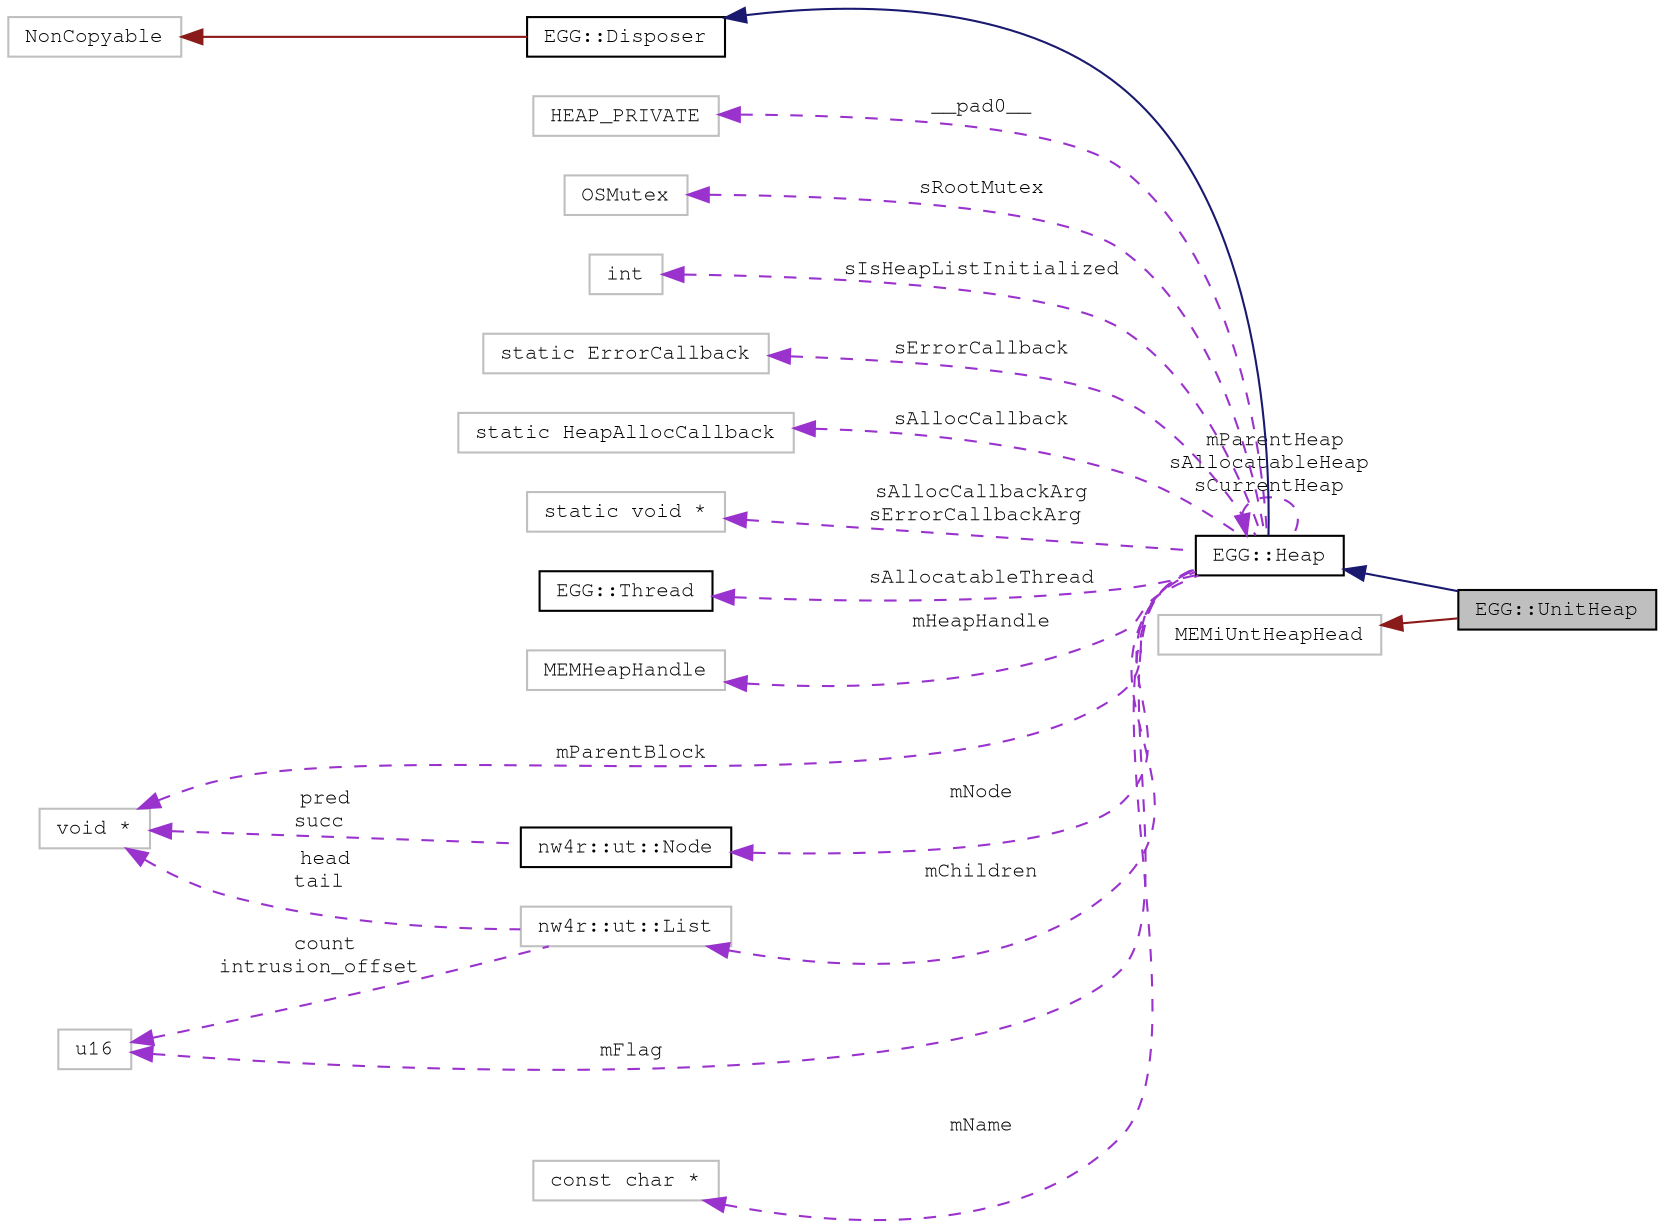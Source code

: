 digraph "EGG::UnitHeap"
{
 // LATEX_PDF_SIZE
  edge [fontname="FreeMono",fontsize="10",labelfontname="FreeMono",labelfontsize="10"];
  node [fontname="FreeMono",fontsize="10",shape=record];
  rankdir="LR";
  Node1 [label="EGG::UnitHeap",height=0.2,width=0.4,color="black", fillcolor="grey75", style="filled", fontcolor="black",tooltip=" "];
  Node2 -> Node1 [dir="back",color="midnightblue",fontsize="10",style="solid",fontname="FreeMono"];
  Node2 [label="EGG::Heap",height=0.2,width=0.4,color="black", fillcolor="white", style="filled",URL="$class_e_g_g_1_1_heap.html",tooltip="Base Heap class."];
  Node3 -> Node2 [dir="back",color="midnightblue",fontsize="10",style="solid",fontname="FreeMono"];
  Node3 [label="EGG::Disposer",height=0.2,width=0.4,color="black", fillcolor="white", style="filled",URL="$class_e_g_g_1_1_disposer.html",tooltip="Base class for garbage-collected objects."];
  Node4 -> Node3 [dir="back",color="firebrick4",fontsize="10",style="solid",fontname="FreeMono"];
  Node4 [label="NonCopyable",height=0.2,width=0.4,color="grey75", fillcolor="white", style="filled",URL="$class_non_copyable.html",tooltip=" "];
  Node5 -> Node2 [dir="back",color="darkorchid3",fontsize="10",style="dashed",label=" __pad0__" ,fontname="FreeMono"];
  Node5 [label="HEAP_PRIVATE",height=0.2,width=0.4,color="grey75", fillcolor="white", style="filled",tooltip=" "];
  Node6 -> Node2 [dir="back",color="darkorchid3",fontsize="10",style="dashed",label=" sRootMutex" ,fontname="FreeMono"];
  Node6 [label="OSMutex",height=0.2,width=0.4,color="grey75", fillcolor="white", style="filled",tooltip=" "];
  Node2 -> Node2 [dir="back",color="darkorchid3",fontsize="10",style="dashed",label=" mParentHeap\nsAllocatableHeap\nsCurrentHeap" ,fontname="FreeMono"];
  Node7 -> Node2 [dir="back",color="darkorchid3",fontsize="10",style="dashed",label=" sIsHeapListInitialized" ,fontname="FreeMono"];
  Node7 [label="int",height=0.2,width=0.4,color="grey75", fillcolor="white", style="filled",tooltip=" "];
  Node8 -> Node2 [dir="back",color="darkorchid3",fontsize="10",style="dashed",label=" sErrorCallback" ,fontname="FreeMono"];
  Node8 [label="static ErrorCallback",height=0.2,width=0.4,color="grey75", fillcolor="white", style="filled",tooltip=" "];
  Node9 -> Node2 [dir="back",color="darkorchid3",fontsize="10",style="dashed",label=" sAllocCallback" ,fontname="FreeMono"];
  Node9 [label="static HeapAllocCallback",height=0.2,width=0.4,color="grey75", fillcolor="white", style="filled",tooltip=" "];
  Node10 -> Node2 [dir="back",color="darkorchid3",fontsize="10",style="dashed",label=" sAllocCallbackArg\nsErrorCallbackArg" ,fontname="FreeMono"];
  Node10 [label="static void *",height=0.2,width=0.4,color="grey75", fillcolor="white", style="filled",tooltip=" "];
  Node11 -> Node2 [dir="back",color="darkorchid3",fontsize="10",style="dashed",label=" sAllocatableThread" ,fontname="FreeMono"];
  Node11 [label="EGG::Thread",height=0.2,width=0.4,color="black", fillcolor="white", style="filled",URL="$class_e_g_g_1_1_thread.html",tooltip="Wrapper for OSThread."];
  Node12 -> Node2 [dir="back",color="darkorchid3",fontsize="10",style="dashed",label=" mHeapHandle" ,fontname="FreeMono"];
  Node12 [label="MEMHeapHandle",height=0.2,width=0.4,color="grey75", fillcolor="white", style="filled",tooltip=" "];
  Node13 -> Node2 [dir="back",color="darkorchid3",fontsize="10",style="dashed",label=" mParentBlock" ,fontname="FreeMono"];
  Node13 [label="void *",height=0.2,width=0.4,color="grey75", fillcolor="white", style="filled",tooltip=" "];
  Node14 -> Node2 [dir="back",color="darkorchid3",fontsize="10",style="dashed",label=" mFlag" ,fontname="FreeMono"];
  Node14 [label="u16",height=0.2,width=0.4,color="grey75", fillcolor="white", style="filled",URL="$classu16.html",tooltip=" "];
  Node15 -> Node2 [dir="back",color="darkorchid3",fontsize="10",style="dashed",label=" mNode" ,fontname="FreeMono"];
  Node15 [label="nw4r::ut::Node",height=0.2,width=0.4,color="black", fillcolor="white", style="filled",URL="$structnw4r_1_1ut_1_1_node.html",tooltip="Bidirectional list node."];
  Node13 -> Node15 [dir="back",color="darkorchid3",fontsize="10",style="dashed",label=" pred\nsucc" ,fontname="FreeMono"];
  Node16 -> Node2 [dir="back",color="darkorchid3",fontsize="10",style="dashed",label=" mChildren" ,fontname="FreeMono"];
  Node16 [label="nw4r::ut::List",height=0.2,width=0.4,color="grey75", fillcolor="white", style="filled",URL="$structnw4r_1_1ut_1_1_list.html",tooltip=" "];
  Node13 -> Node16 [dir="back",color="darkorchid3",fontsize="10",style="dashed",label=" head\ntail" ,fontname="FreeMono"];
  Node14 -> Node16 [dir="back",color="darkorchid3",fontsize="10",style="dashed",label=" count\nintrusion_offset" ,fontname="FreeMono"];
  Node17 -> Node2 [dir="back",color="darkorchid3",fontsize="10",style="dashed",label=" mName" ,fontname="FreeMono"];
  Node17 [label="const char *",height=0.2,width=0.4,color="grey75", fillcolor="white", style="filled",tooltip=" "];
  Node18 -> Node1 [dir="back",color="firebrick4",fontsize="10",style="solid",fontname="FreeMono"];
  Node18 [label="MEMiUntHeapHead",height=0.2,width=0.4,color="grey75", fillcolor="white", style="filled",URL="$class_m_e_mi_unt_heap_head.html",tooltip=" "];
}
